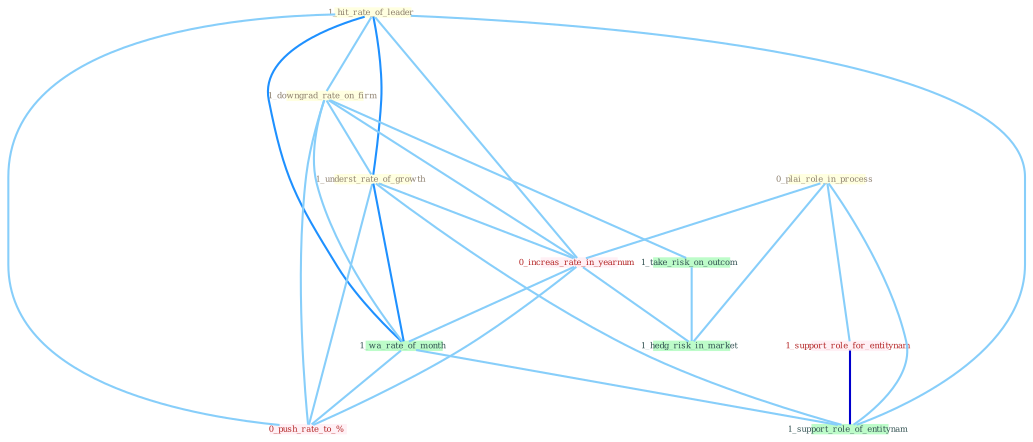 Graph G{ 
    node
    [shape=polygon,style=filled,width=.5,height=.06,color="#BDFCC9",fixedsize=true,fontsize=4,
    fontcolor="#2f4f4f"];
    {node
    [color="#ffffe0", fontcolor="#8b7d6b"] "1_hit_rate_of_leader " "0_plai_role_in_process " "1_downgrad_rate_on_firm " "1_underst_rate_of_growth "}
{node [color="#fff0f5", fontcolor="#b22222"] "0_increas_rate_in_yearnum " "1_support_role_for_entitynam " "0_push_rate_to_% "}
edge [color="#B0E2FF"];

	"1_hit_rate_of_leader " -- "1_downgrad_rate_on_firm " [w="1", color="#87cefa" ];
	"1_hit_rate_of_leader " -- "1_underst_rate_of_growth " [w="2", color="#1e90ff" , len=0.8];
	"1_hit_rate_of_leader " -- "0_increas_rate_in_yearnum " [w="1", color="#87cefa" ];
	"1_hit_rate_of_leader " -- "1_wa_rate_of_month " [w="2", color="#1e90ff" , len=0.8];
	"1_hit_rate_of_leader " -- "0_push_rate_to_% " [w="1", color="#87cefa" ];
	"1_hit_rate_of_leader " -- "1_support_role_of_entitynam " [w="1", color="#87cefa" ];
	"0_plai_role_in_process " -- "0_increas_rate_in_yearnum " [w="1", color="#87cefa" ];
	"0_plai_role_in_process " -- "1_support_role_for_entitynam " [w="1", color="#87cefa" ];
	"0_plai_role_in_process " -- "1_support_role_of_entitynam " [w="1", color="#87cefa" ];
	"0_plai_role_in_process " -- "1_hedg_risk_in_market " [w="1", color="#87cefa" ];
	"1_downgrad_rate_on_firm " -- "1_underst_rate_of_growth " [w="1", color="#87cefa" ];
	"1_downgrad_rate_on_firm " -- "0_increas_rate_in_yearnum " [w="1", color="#87cefa" ];
	"1_downgrad_rate_on_firm " -- "1_wa_rate_of_month " [w="1", color="#87cefa" ];
	"1_downgrad_rate_on_firm " -- "1_take_risk_on_outcom " [w="1", color="#87cefa" ];
	"1_downgrad_rate_on_firm " -- "0_push_rate_to_% " [w="1", color="#87cefa" ];
	"1_underst_rate_of_growth " -- "0_increas_rate_in_yearnum " [w="1", color="#87cefa" ];
	"1_underst_rate_of_growth " -- "1_wa_rate_of_month " [w="2", color="#1e90ff" , len=0.8];
	"1_underst_rate_of_growth " -- "0_push_rate_to_% " [w="1", color="#87cefa" ];
	"1_underst_rate_of_growth " -- "1_support_role_of_entitynam " [w="1", color="#87cefa" ];
	"0_increas_rate_in_yearnum " -- "1_wa_rate_of_month " [w="1", color="#87cefa" ];
	"0_increas_rate_in_yearnum " -- "0_push_rate_to_% " [w="1", color="#87cefa" ];
	"0_increas_rate_in_yearnum " -- "1_hedg_risk_in_market " [w="1", color="#87cefa" ];
	"1_wa_rate_of_month " -- "0_push_rate_to_% " [w="1", color="#87cefa" ];
	"1_wa_rate_of_month " -- "1_support_role_of_entitynam " [w="1", color="#87cefa" ];
	"1_support_role_for_entitynam " -- "1_support_role_of_entitynam " [w="3", color="#0000cd" , len=0.6];
	"1_take_risk_on_outcom " -- "1_hedg_risk_in_market " [w="1", color="#87cefa" ];
}